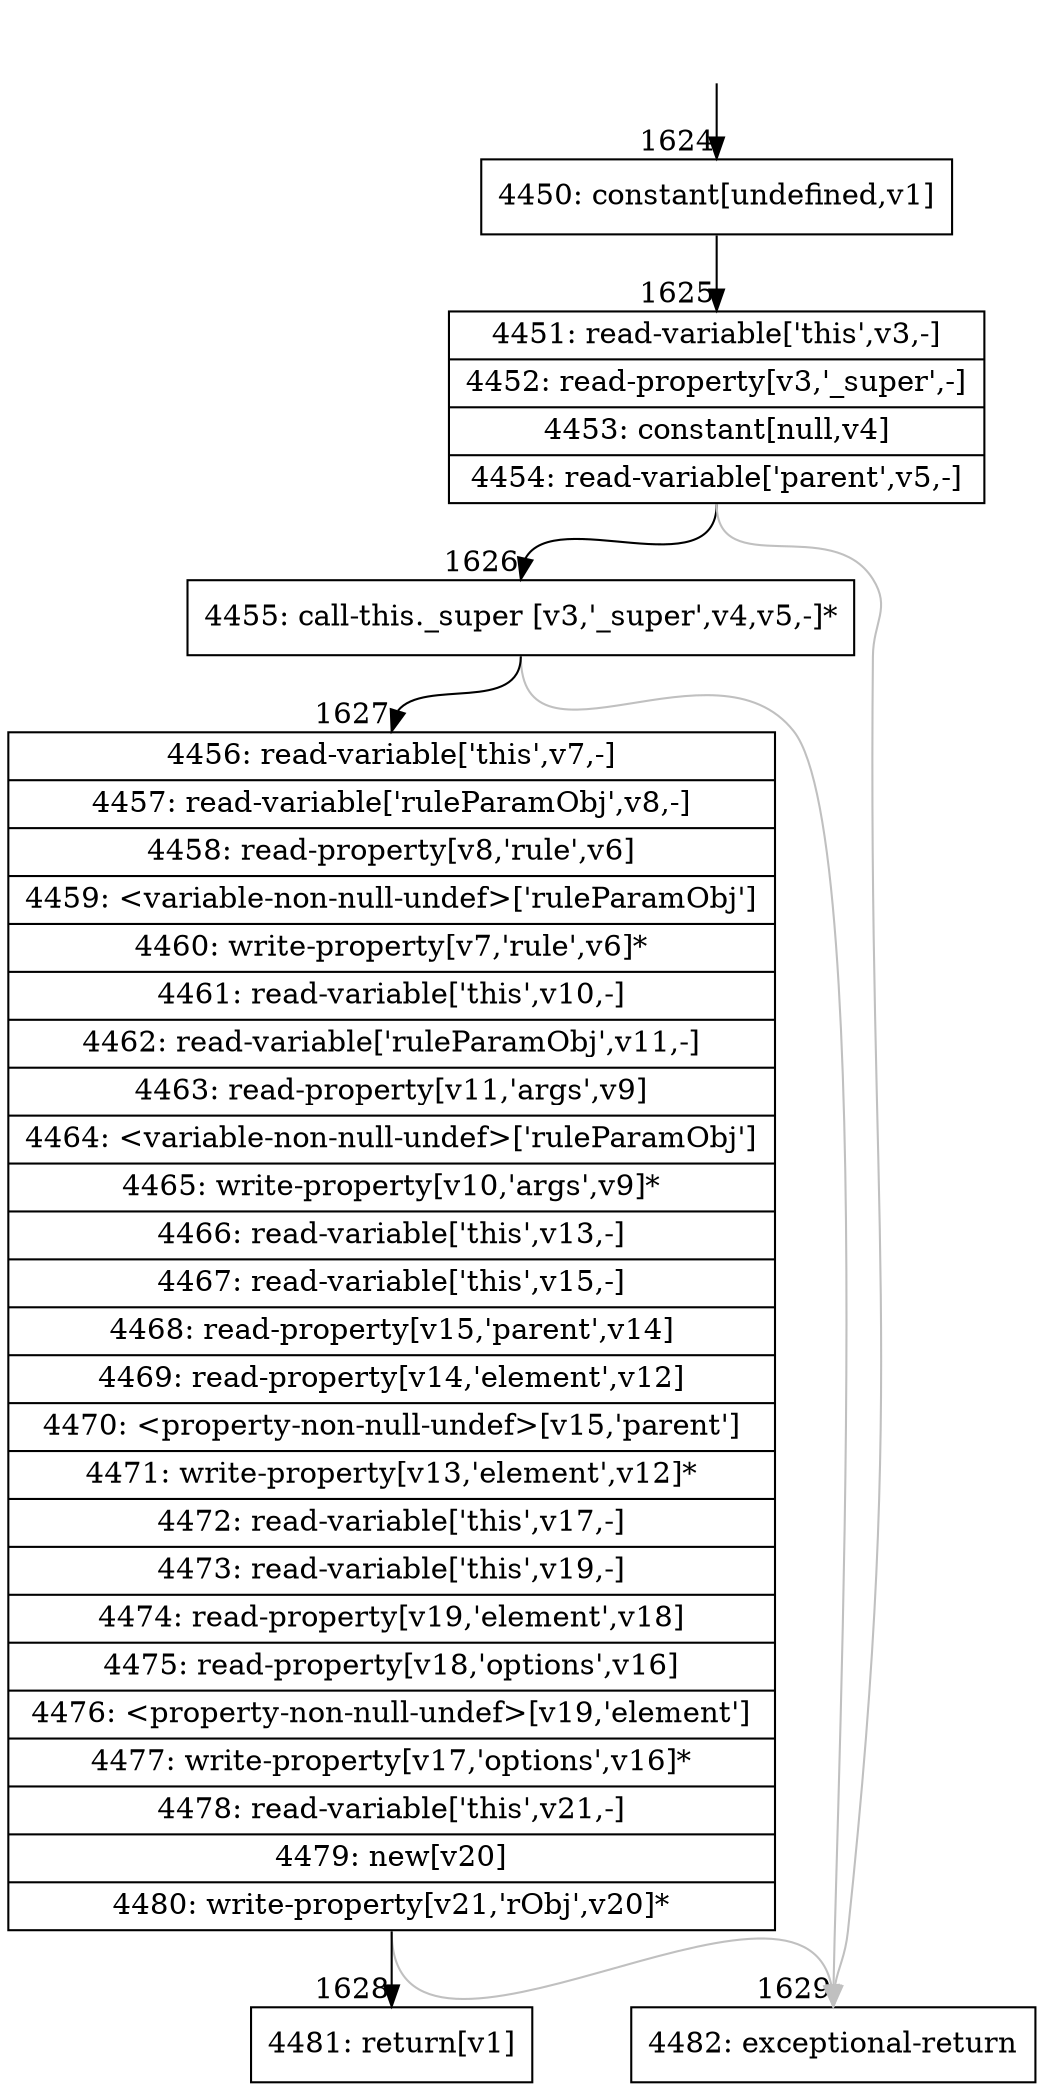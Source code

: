 digraph {
rankdir="TD"
BB_entry149[shape=none,label=""];
BB_entry149 -> BB1624 [tailport=s, headport=n, headlabel="    1624"]
BB1624 [shape=record label="{4450: constant[undefined,v1]}" ] 
BB1624 -> BB1625 [tailport=s, headport=n, headlabel="      1625"]
BB1625 [shape=record label="{4451: read-variable['this',v3,-]|4452: read-property[v3,'_super',-]|4453: constant[null,v4]|4454: read-variable['parent',v5,-]}" ] 
BB1625 -> BB1626 [tailport=s, headport=n, headlabel="      1626"]
BB1625 -> BB1629 [tailport=s, headport=n, color=gray, headlabel="      1629"]
BB1626 [shape=record label="{4455: call-this._super [v3,'_super',v4,v5,-]*}" ] 
BB1626 -> BB1627 [tailport=s, headport=n, headlabel="      1627"]
BB1626 -> BB1629 [tailport=s, headport=n, color=gray]
BB1627 [shape=record label="{4456: read-variable['this',v7,-]|4457: read-variable['ruleParamObj',v8,-]|4458: read-property[v8,'rule',v6]|4459: \<variable-non-null-undef\>['ruleParamObj']|4460: write-property[v7,'rule',v6]*|4461: read-variable['this',v10,-]|4462: read-variable['ruleParamObj',v11,-]|4463: read-property[v11,'args',v9]|4464: \<variable-non-null-undef\>['ruleParamObj']|4465: write-property[v10,'args',v9]*|4466: read-variable['this',v13,-]|4467: read-variable['this',v15,-]|4468: read-property[v15,'parent',v14]|4469: read-property[v14,'element',v12]|4470: \<property-non-null-undef\>[v15,'parent']|4471: write-property[v13,'element',v12]*|4472: read-variable['this',v17,-]|4473: read-variable['this',v19,-]|4474: read-property[v19,'element',v18]|4475: read-property[v18,'options',v16]|4476: \<property-non-null-undef\>[v19,'element']|4477: write-property[v17,'options',v16]*|4478: read-variable['this',v21,-]|4479: new[v20]|4480: write-property[v21,'rObj',v20]*}" ] 
BB1627 -> BB1628 [tailport=s, headport=n, headlabel="      1628"]
BB1627 -> BB1629 [tailport=s, headport=n, color=gray]
BB1628 [shape=record label="{4481: return[v1]}" ] 
BB1629 [shape=record label="{4482: exceptional-return}" ] 
//#$~ 1499
}
